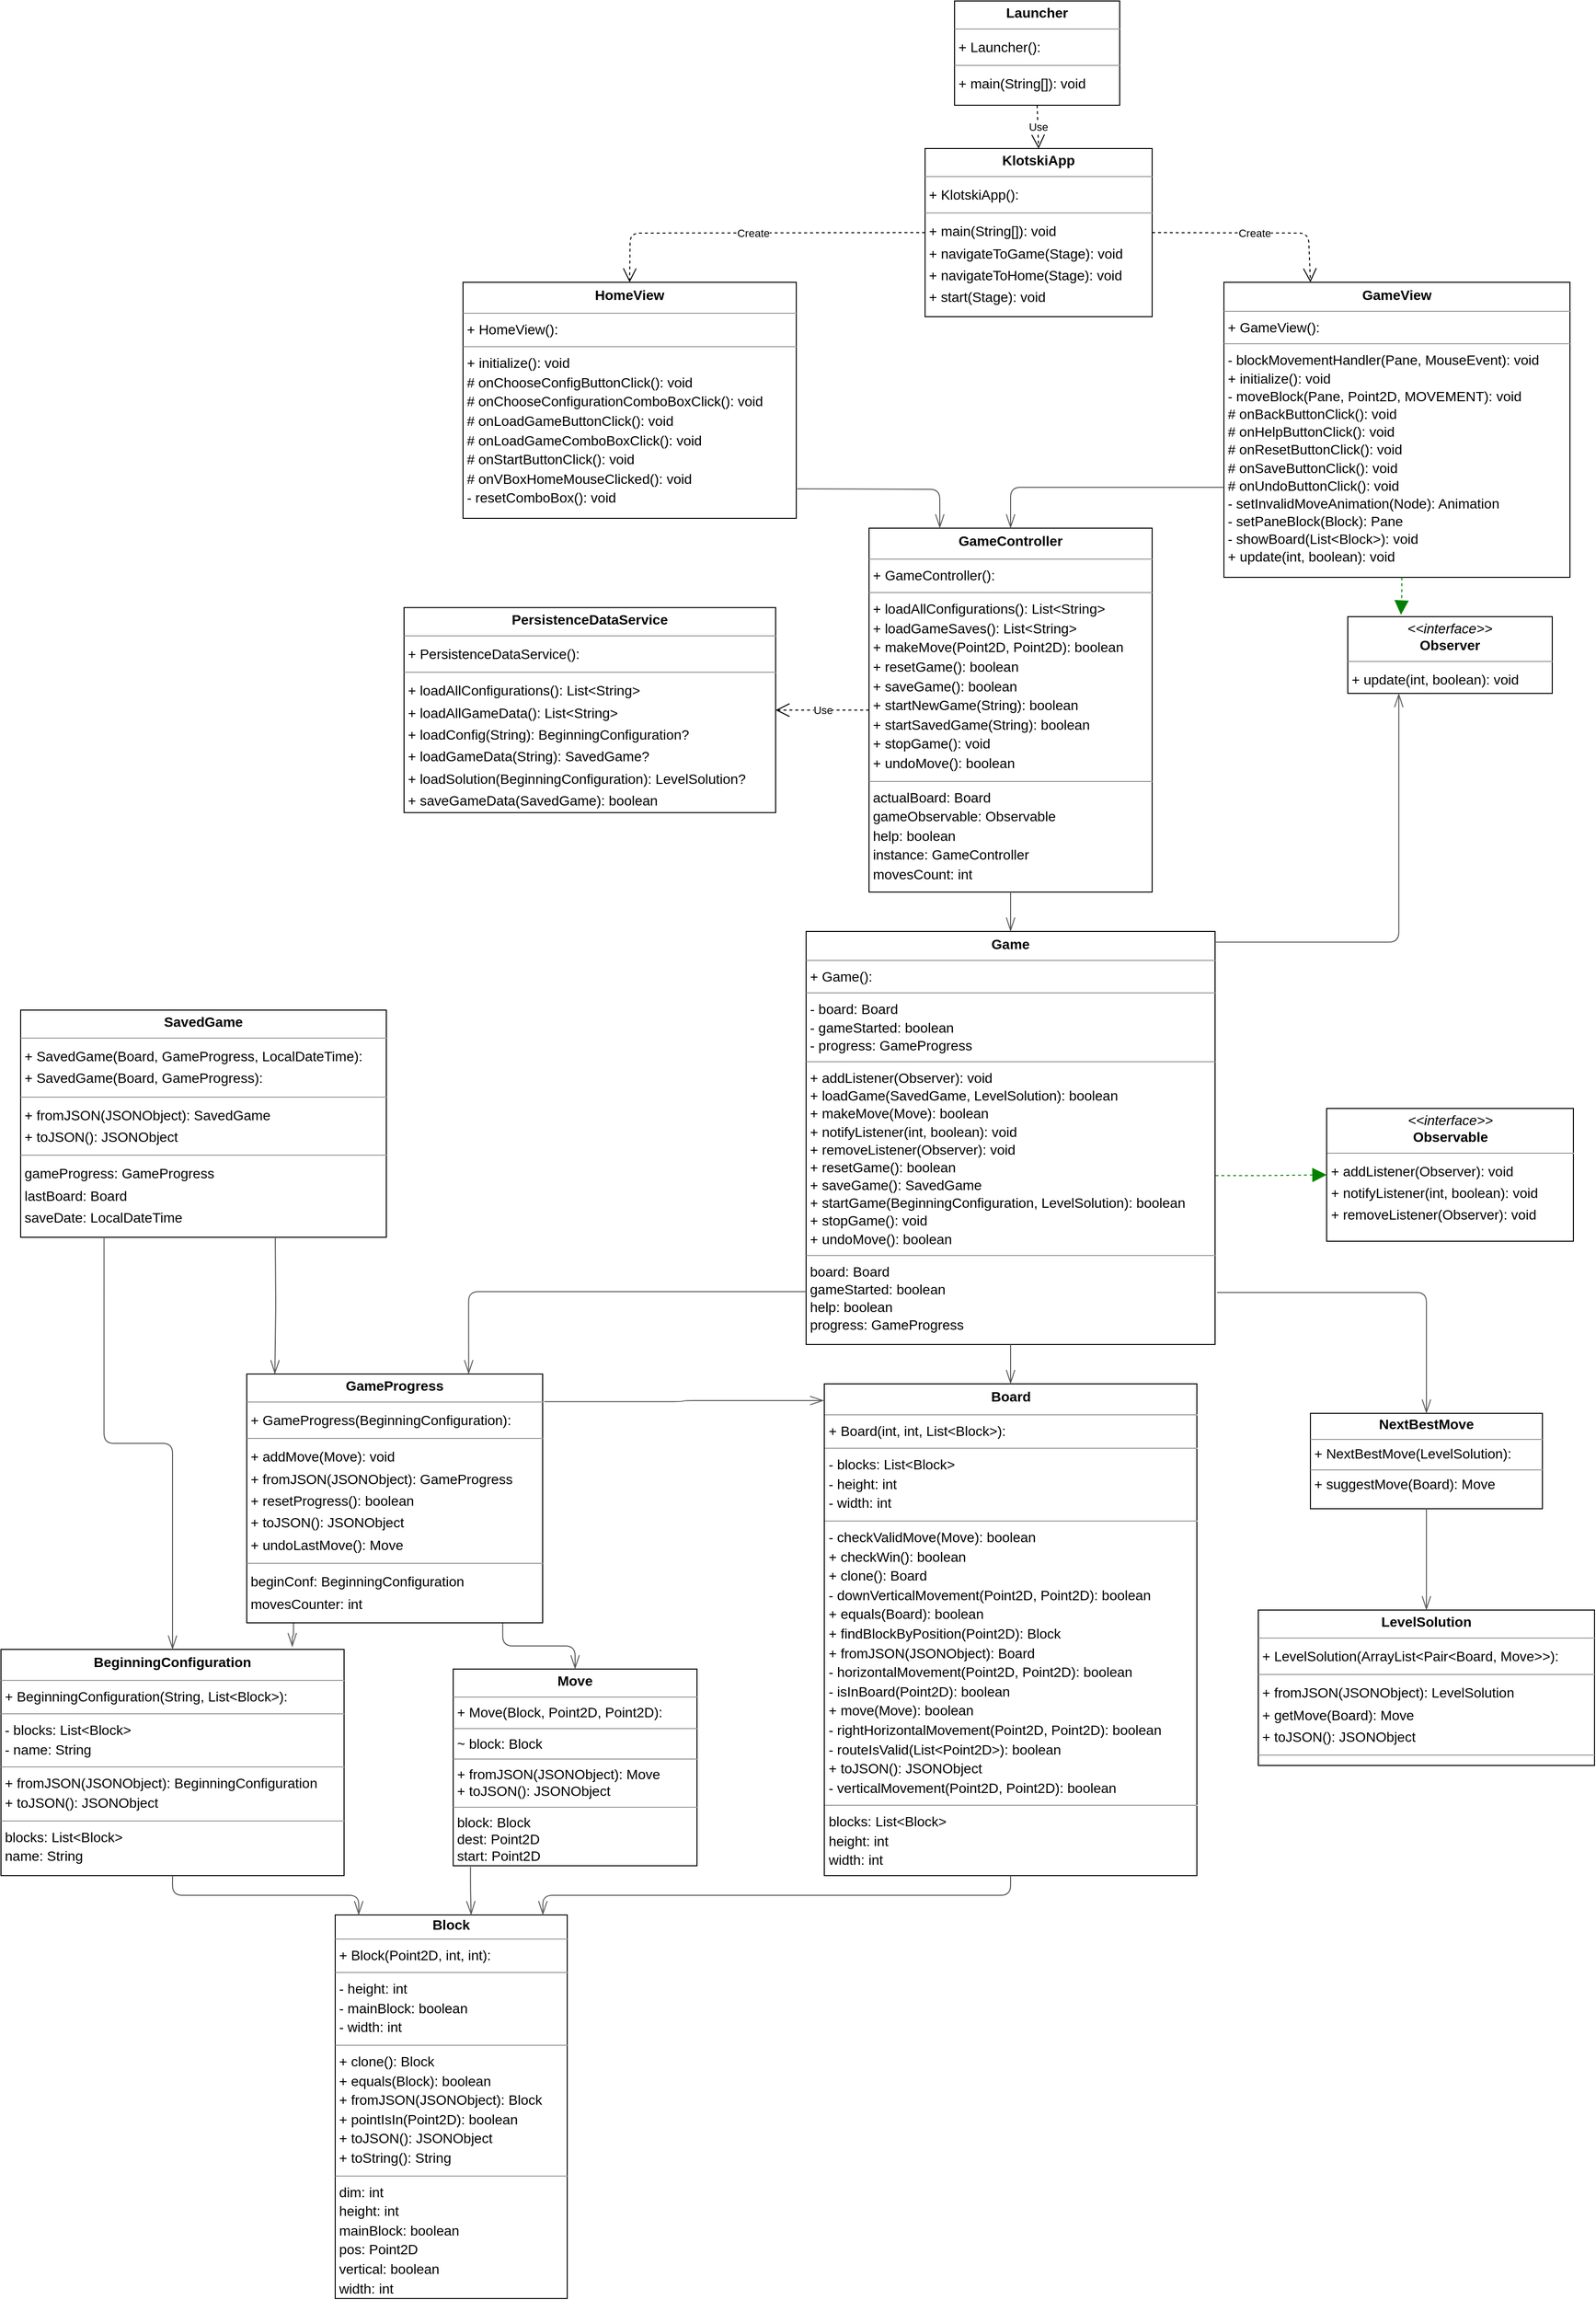 <mxfile version="21.3.8" type="device">
  <diagram id="OW5FWZqznEHbSN0AupRL" name="Pagina-1">
    <mxGraphModel dx="5254" dy="4322" grid="1" gridSize="10" guides="1" tooltips="1" connect="1" arrows="1" fold="1" page="1" pageScale="1" pageWidth="1654" pageHeight="2336" background="none" math="0" shadow="0">
      <root>
        <mxCell id="0" />
        <mxCell id="1" parent="0" />
        <mxCell id="node8" value="&lt;p style=&quot;margin: 4px 0px 0px; text-align: center; line-height: 140%;&quot;&gt;&lt;b&gt;BeginningConfiguration&lt;/b&gt;&lt;/p&gt;&lt;hr style=&quot;line-height: 140%;&quot; size=&quot;1&quot;&gt;&lt;p style=&quot;margin: 0px 0px 0px 4px; line-height: 140%;&quot;&gt;+ BeginningConfiguration(String, List&amp;lt;Block&amp;gt;): &lt;/p&gt;&lt;hr style=&quot;line-height: 140%;&quot; size=&quot;1&quot;&gt;&lt;p style=&quot;margin: 0px 0px 0px 4px; line-height: 140%;&quot;&gt;- blocks: List&amp;lt;Block&amp;gt;&lt;br&gt;- name: String&lt;/p&gt;&lt;hr style=&quot;line-height: 140%;&quot; size=&quot;1&quot;&gt;&lt;p style=&quot;margin: 0px 0px 0px 4px; line-height: 140%;&quot;&gt;+ fromJSON(JSONObject): BeginningConfiguration&lt;br&gt;+ toJSON(): JSONObject&lt;/p&gt;&lt;hr style=&quot;line-height: 140%;&quot; size=&quot;1&quot;&gt;&lt;p style=&quot;margin: 0px 0px 0px 4px; line-height: 140%;&quot;&gt; blocks: List&amp;lt;Block&amp;gt;&lt;br&gt; name: String&lt;/p&gt;" style="verticalAlign=top;align=left;overflow=fill;fontSize=14;fontFamily=Helvetica;html=1;rounded=0;shadow=0;comic=0;labelBackgroundColor=none;strokeWidth=1;" parent="1" vertex="1">
          <mxGeometry x="-1630" y="-660" width="349" height="230" as="geometry" />
        </mxCell>
        <mxCell id="node14" value="&lt;p style=&quot;margin: 4px 0px 0px; text-align: center; line-height: 90%;&quot;&gt;&lt;b&gt;Block&lt;/b&gt;&lt;/p&gt;&lt;hr style=&quot;line-height: 140%;&quot; size=&quot;1&quot;&gt;&lt;p style=&quot;margin: 0px 0px 0px 4px; line-height: 140%;&quot;&gt;+ Block(Point2D, int, int): &lt;/p&gt;&lt;hr style=&quot;line-height: 140%;&quot; size=&quot;1&quot;&gt;&lt;p style=&quot;margin: 0px 0px 0px 4px; line-height: 140%;&quot;&gt;- height: int&lt;br&gt;- mainBlock: boolean&lt;br&gt;- width: int&lt;/p&gt;&lt;hr style=&quot;line-height: 140%;&quot; size=&quot;1&quot;&gt;&lt;p style=&quot;margin: 0px 0px 0px 4px; line-height: 140%;&quot;&gt;+ clone(): Block&lt;br&gt;+ equals(Block): boolean&lt;br&gt;+ fromJSON(JSONObject): Block&lt;br&gt;+ pointIsIn(Point2D): boolean&lt;br&gt;+ toJSON(): JSONObject&lt;br&gt;+ toString(): String&lt;/p&gt;&lt;hr style=&quot;line-height: 140%;&quot; size=&quot;1&quot;&gt;&lt;p style=&quot;margin: 0px 0px 0px 4px; line-height: 140%;&quot;&gt; dim: int&lt;br&gt; height: int&lt;br&gt; mainBlock: boolean&lt;br&gt; pos: Point2D&lt;br&gt; vertical: boolean&lt;br&gt; width: int&lt;/p&gt;" style="verticalAlign=top;align=left;overflow=fill;fontSize=14;fontFamily=Helvetica;html=1;rounded=0;shadow=0;comic=0;labelBackgroundColor=none;strokeWidth=1;" parent="1" vertex="1">
          <mxGeometry x="-1290" y="-390" width="236" height="390" as="geometry" />
        </mxCell>
        <mxCell id="node11" value="&lt;p style=&quot;margin: 4px 0px 0px; text-align: center; line-height: 140%;&quot;&gt;&lt;b&gt;Board&lt;/b&gt;&lt;/p&gt;&lt;hr style=&quot;line-height: 140%;&quot; size=&quot;1&quot;&gt;&lt;p style=&quot;margin: 0px 0px 0px 4px; line-height: 140%;&quot;&gt;+ Board(int, int, List&amp;lt;Block&amp;gt;): &lt;/p&gt;&lt;hr style=&quot;line-height: 140%;&quot; size=&quot;1&quot;&gt;&lt;p style=&quot;margin: 0px 0px 0px 4px; line-height: 140%;&quot;&gt;- blocks: List&amp;lt;Block&amp;gt;&lt;br&gt;- height: int&lt;br&gt;- width: int&lt;/p&gt;&lt;hr style=&quot;line-height: 140%;&quot; size=&quot;1&quot;&gt;&lt;p style=&quot;margin: 0px 0px 0px 4px; line-height: 140%;&quot;&gt;- checkValidMove(Move): boolean&lt;br&gt;+ checkWin(): boolean&lt;br&gt;+ clone(): Board&lt;br&gt;- downVerticalMovement(Point2D, Point2D): boolean&lt;br&gt;+ equals(Board): boolean&lt;br&gt;+ findBlockByPosition(Point2D): Block&lt;br&gt;+ fromJSON(JSONObject): Board&lt;br&gt;- horizontalMovement(Point2D, Point2D): boolean&lt;br&gt;- isInBoard(Point2D): boolean&lt;br&gt;+ move(Move): boolean&lt;br&gt;- rightHorizontalMovement(Point2D, Point2D): boolean&lt;br&gt;- routeIsValid(List&amp;lt;Point2D&amp;gt;): boolean&lt;br&gt;+ toJSON(): JSONObject&lt;br&gt;- verticalMovement(Point2D, Point2D): boolean&lt;/p&gt;&lt;hr style=&quot;line-height: 140%;&quot; size=&quot;1&quot;&gt;&lt;p style=&quot;margin: 0px 0px 0px 4px; line-height: 140%;&quot;&gt; blocks: List&amp;lt;Block&amp;gt;&lt;br&gt; height: int&lt;br&gt; width: int&lt;/p&gt;" style="verticalAlign=top;align=left;overflow=fill;fontSize=14;fontFamily=Helvetica;html=1;rounded=0;shadow=0;comic=0;labelBackgroundColor=none;strokeWidth=1;" parent="1" vertex="1">
          <mxGeometry x="-792.5" y="-930" width="379" height="500" as="geometry" />
        </mxCell>
        <mxCell id="node16" value="&lt;p style=&quot;margin: 4px 0px 0px; text-align: center; line-height: 130%;&quot;&gt;&lt;b&gt;Game&lt;/b&gt;&lt;/p&gt;&lt;hr style=&quot;line-height: 130%;&quot; size=&quot;1&quot;&gt;&lt;p style=&quot;margin: 0px 0px 0px 4px; line-height: 130%;&quot;&gt;+ Game(): &lt;/p&gt;&lt;hr style=&quot;line-height: 130%;&quot; size=&quot;1&quot;&gt;&lt;p style=&quot;margin: 0px 0px 0px 4px; line-height: 130%;&quot;&gt;- board: Board&lt;br&gt;- gameStarted: boolean&lt;br&gt;- progress: GameProgress&lt;/p&gt;&lt;hr style=&quot;line-height: 130%;&quot; size=&quot;1&quot;&gt;&lt;p style=&quot;margin: 0px 0px 0px 4px; line-height: 130%;&quot;&gt;+ addListener(Observer): void&lt;br&gt;+ loadGame(SavedGame, LevelSolution): boolean&lt;br&gt;+ makeMove(Move): boolean&lt;br&gt;+ notifyListener(int, boolean): void&lt;br&gt;+ removeListener(Observer): void&lt;br&gt;+ resetGame(): boolean&lt;br&gt;+ saveGame(): SavedGame&lt;br&gt;+ startGame(BeginningConfiguration, LevelSolution): boolean&lt;br&gt;+ stopGame(): void&lt;br&gt;+ undoMove(): boolean&lt;/p&gt;&lt;hr style=&quot;line-height: 130%;&quot; size=&quot;1&quot;&gt;&lt;p style=&quot;margin: 0px 0px 0px 4px; line-height: 130%;&quot;&gt; board: Board&lt;br&gt; gameStarted: boolean&lt;br&gt; help: boolean&lt;br&gt; progress: GameProgress&lt;/p&gt;" style="verticalAlign=top;align=left;overflow=fill;fontSize=14;fontFamily=Helvetica;html=1;rounded=0;shadow=0;comic=0;labelBackgroundColor=none;strokeWidth=1;" parent="1" vertex="1">
          <mxGeometry x="-811" y="-1390" width="416" height="420" as="geometry" />
        </mxCell>
        <mxCell id="node2" value="&lt;p style=&quot;margin: 4px 0px 0px; text-align: center; line-height: 140%;&quot;&gt;&lt;b&gt;GameController&lt;/b&gt;&lt;/p&gt;&lt;hr style=&quot;line-height: 140%;&quot; size=&quot;1&quot;&gt;&lt;p style=&quot;margin: 0px 0px 0px 4px; line-height: 140%;&quot;&gt;+ GameController(): &lt;/p&gt;&lt;hr style=&quot;line-height: 140%;&quot; size=&quot;1&quot;&gt;&lt;p style=&quot;margin: 0px 0px 0px 4px; line-height: 140%;&quot;&gt;+ loadAllConfigurations(): List&amp;lt;String&amp;gt;&lt;br&gt;+ loadGameSaves(): List&amp;lt;String&amp;gt;&lt;br&gt;+ makeMove(Point2D, Point2D): boolean&lt;br&gt;+ resetGame(): boolean&lt;br&gt;+ saveGame(): boolean&lt;br&gt;+ startNewGame(String): boolean&lt;br&gt;+ startSavedGame(String): boolean&lt;br&gt;+ stopGame(): void&lt;br&gt;+ undoMove(): boolean&lt;/p&gt;&lt;hr style=&quot;line-height: 140%;&quot; size=&quot;1&quot;&gt;&lt;p style=&quot;margin: 0px 0px 0px 4px; line-height: 140%;&quot;&gt; actualBoard: Board&lt;br&gt; gameObservable: Observable&lt;br&gt; help: boolean&lt;br&gt; instance: GameController&lt;br&gt; movesCount: int&lt;/p&gt;" style="verticalAlign=top;align=left;overflow=fill;fontSize=14;fontFamily=Helvetica;html=1;rounded=0;shadow=0;comic=0;labelBackgroundColor=none;strokeWidth=1;" parent="1" vertex="1">
          <mxGeometry x="-747" y="-1800" width="288" height="370" as="geometry" />
        </mxCell>
        <mxCell id="node0" value="&lt;p style=&quot;margin: 4px 0px 0px; text-align: center; line-height: 130%;&quot;&gt;&lt;b&gt;GameView&lt;/b&gt;&lt;/p&gt;&lt;hr style=&quot;line-height: 130%;&quot; size=&quot;1&quot;&gt;&lt;p style=&quot;margin: 0px 0px 0px 4px; line-height: 130%;&quot;&gt;+ GameView(): &lt;/p&gt;&lt;hr style=&quot;line-height: 130%;&quot; size=&quot;1&quot;&gt;&lt;p style=&quot;margin: 0px 0px 0px 4px; line-height: 130%;&quot;&gt;- blockMovementHandler(Pane, MouseEvent): void&lt;br&gt;+ initialize(): void&lt;br&gt;- moveBlock(Pane, Point2D, MOVEMENT): void&lt;br&gt;# onBackButtonClick(): void&lt;br&gt;# onHelpButtonClick(): void&lt;br&gt;# onResetButtonClick(): void&lt;br&gt;# onSaveButtonClick(): void&lt;br&gt;# onUndoButtonClick(): void&lt;br&gt;- setInvalidMoveAnimation(Node): Animation&lt;br&gt;- setPaneBlock(Block): Pane&lt;br&gt;- showBoard(List&amp;lt;Block&amp;gt;): void&lt;br&gt;+ update(int, boolean): void&lt;/p&gt;" style="verticalAlign=top;align=left;overflow=fill;fontSize=14;fontFamily=Helvetica;html=1;rounded=0;shadow=0;comic=0;labelBackgroundColor=none;strokeWidth=1;" parent="1" vertex="1">
          <mxGeometry x="-386" y="-2050" width="352" height="300" as="geometry" />
        </mxCell>
        <mxCell id="node15" value="&lt;p style=&quot;margin: 4px 0px 0px; text-align: center; line-height: 140%;&quot;&gt;&lt;b&gt;HomeView&lt;/b&gt;&lt;/p&gt;&lt;hr style=&quot;line-height: 140%;&quot; size=&quot;1&quot;&gt;&lt;p style=&quot;margin: 0px 0px 0px 4px; line-height: 140%;&quot;&gt;+ HomeView(): &lt;/p&gt;&lt;hr style=&quot;line-height: 140%;&quot; size=&quot;1&quot;&gt;&lt;p style=&quot;margin: 0px 0px 0px 4px; line-height: 140%;&quot;&gt;+ initialize(): void&lt;br&gt;# onChooseConfigButtonClick(): void&lt;br&gt;# onChooseConfigurationComboBoxClick(): void&lt;br&gt;# onLoadGameButtonClick(): void&lt;br&gt;# onLoadGameComboBoxClick(): void&lt;br&gt;# onStartButtonClick(): void&lt;br&gt;# onVBoxHomeMouseClicked(): void&lt;br&gt;- resetComboBox(): void&lt;/p&gt;" style="verticalAlign=top;align=left;overflow=fill;fontSize=14;fontFamily=Helvetica;html=1;rounded=0;shadow=0;comic=0;labelBackgroundColor=none;strokeWidth=1;" parent="1" vertex="1">
          <mxGeometry x="-1160" y="-2050" width="339" height="240" as="geometry" />
        </mxCell>
        <mxCell id="node12" value="&lt;p style=&quot;margin:0px;margin-top:4px;text-align:center;&quot;&gt;&lt;b&gt;KlotskiApp&lt;/b&gt;&lt;/p&gt;&lt;hr size=&quot;1&quot;/&gt;&lt;p style=&quot;margin:0 0 0 4px;line-height:1.6;&quot;&gt;+ KlotskiApp(): &lt;/p&gt;&lt;hr size=&quot;1&quot;/&gt;&lt;p style=&quot;margin:0 0 0 4px;line-height:1.6;&quot;&gt;+ main(String[]): void&lt;br/&gt;+ navigateToGame(Stage): void&lt;br/&gt;+ navigateToHome(Stage): void&lt;br/&gt;+ start(Stage): void&lt;/p&gt;" style="verticalAlign=top;align=left;overflow=fill;fontSize=14;fontFamily=Helvetica;html=1;rounded=0;shadow=0;comic=0;labelBackgroundColor=none;strokeWidth=1;" parent="1" vertex="1">
          <mxGeometry x="-690" y="-2186" width="231" height="171" as="geometry" />
        </mxCell>
        <mxCell id="node5" value="&lt;p style=&quot;margin:0px;margin-top:4px;text-align:center;&quot;&gt;&lt;b&gt;Launcher&lt;/b&gt;&lt;/p&gt;&lt;hr size=&quot;1&quot;/&gt;&lt;p style=&quot;margin:0 0 0 4px;line-height:1.6;&quot;&gt;+ Launcher(): &lt;/p&gt;&lt;hr size=&quot;1&quot;/&gt;&lt;p style=&quot;margin:0 0 0 4px;line-height:1.6;&quot;&gt;+ main(String[]): void&lt;/p&gt;" style="verticalAlign=top;align=left;overflow=fill;fontSize=14;fontFamily=Helvetica;html=1;rounded=0;shadow=0;comic=0;labelBackgroundColor=none;strokeWidth=1;" parent="1" vertex="1">
          <mxGeometry x="-660" y="-2336" width="168" height="106" as="geometry" />
        </mxCell>
        <mxCell id="node7" value="&lt;p style=&quot;margin:0px;margin-top:4px;text-align:center;&quot;&gt;&lt;b&gt;LevelSolution&lt;/b&gt;&lt;/p&gt;&lt;hr size=&quot;1&quot;/&gt;&lt;p style=&quot;margin:0 0 0 4px;line-height:1.6;&quot;&gt;+ LevelSolution(ArrayList&amp;lt;Pair&amp;lt;Board, Move&amp;gt;&amp;gt;): &lt;/p&gt;&lt;hr size=&quot;1&quot;/&gt;&lt;p style=&quot;margin:0 0 0 4px;line-height:1.6;&quot;&gt;+ fromJSON(JSONObject): LevelSolution&lt;br/&gt;+ getMove(Board): Move&lt;br/&gt;+ toJSON(): JSONObject&lt;/p&gt;&lt;hr size=&quot;1&quot;/&gt;&lt;p style=&quot;margin:0 0 0 4px;line-height:1.6;&quot;&gt; boardsMovs: ArrayList&amp;lt;Pair&amp;lt;Board, Move&amp;gt;&amp;gt;&lt;/p&gt;" style="verticalAlign=top;align=left;overflow=fill;fontSize=14;fontFamily=Helvetica;html=1;rounded=0;shadow=0;comic=0;labelBackgroundColor=none;strokeWidth=1;" parent="1" vertex="1">
          <mxGeometry x="-351" y="-700" width="342" height="158" as="geometry" />
        </mxCell>
        <mxCell id="node13" value="&lt;p style=&quot;margin: 4px 0px 0px; text-align: center; line-height: 120%;&quot;&gt;&lt;b&gt;Move&lt;/b&gt;&lt;/p&gt;&lt;hr style=&quot;line-height: 120%;&quot; size=&quot;1&quot;&gt;&lt;p style=&quot;margin: 0px 0px 0px 4px; line-height: 120%;&quot;&gt;+ Move(Block, Point2D, Point2D): &lt;/p&gt;&lt;hr style=&quot;line-height: 120%;&quot; size=&quot;1&quot;&gt;&lt;p style=&quot;margin: 0px 0px 0px 4px; line-height: 120%;&quot;&gt;~ block: Block&lt;/p&gt;&lt;hr style=&quot;line-height: 120%;&quot; size=&quot;1&quot;&gt;&lt;p style=&quot;margin: 0px 0px 0px 4px; line-height: 120%;&quot;&gt;+ fromJSON(JSONObject): Move&lt;br&gt;+ toJSON(): JSONObject&lt;/p&gt;&lt;hr style=&quot;line-height: 120%;&quot; size=&quot;1&quot;&gt;&lt;p style=&quot;margin: 0px 0px 0px 4px; line-height: 120%;&quot;&gt; block: Block&lt;br&gt; dest: Point2D&lt;br&gt; start: Point2D&lt;/p&gt;" style="verticalAlign=top;align=left;overflow=fill;fontSize=14;fontFamily=Helvetica;html=1;rounded=0;shadow=0;comic=0;labelBackgroundColor=none;strokeWidth=1;" parent="1" vertex="1">
          <mxGeometry x="-1170" y="-640" width="248" height="200" as="geometry" />
        </mxCell>
        <mxCell id="node1" value="&lt;p style=&quot;margin: 4px 0px 0px; text-align: center; line-height: 110%;&quot;&gt;&lt;b&gt;NextBestMove&lt;/b&gt;&lt;/p&gt;&lt;hr style=&quot;line-height: 110%;&quot; size=&quot;1&quot;&gt;&lt;p style=&quot;margin: 0px 0px 0px 4px; line-height: 110%;&quot;&gt;+ NextBestMove(LevelSolution): &lt;/p&gt;&lt;hr style=&quot;line-height: 110%;&quot; size=&quot;1&quot;&gt;&lt;p style=&quot;margin: 0px 0px 0px 4px; line-height: 110%;&quot;&gt;+ suggestMove(Board): Move&lt;/p&gt;" style="verticalAlign=top;align=left;overflow=fill;fontSize=14;fontFamily=Helvetica;html=1;rounded=0;shadow=0;comic=0;labelBackgroundColor=none;strokeWidth=1;" parent="1" vertex="1">
          <mxGeometry x="-298" y="-900" width="236" height="97" as="geometry" />
        </mxCell>
        <mxCell id="node6" value="&lt;p style=&quot;margin:0px;margin-top:4px;text-align:center;&quot;&gt;&lt;i&gt;&amp;lt;&amp;lt;interface&amp;gt;&amp;gt;&lt;/i&gt;&lt;br/&gt;&lt;b&gt;Observable&lt;/b&gt;&lt;/p&gt;&lt;hr size=&quot;1&quot;/&gt;&lt;p style=&quot;margin:0 0 0 4px;line-height:1.6;&quot;&gt;+ addListener(Observer): void&lt;br/&gt;+ notifyListener(int, boolean): void&lt;br/&gt;+ removeListener(Observer): void&lt;/p&gt;" style="verticalAlign=top;align=left;overflow=fill;fontSize=14;fontFamily=Helvetica;html=1;rounded=0;shadow=0;comic=0;labelBackgroundColor=none;strokeWidth=1;" parent="1" vertex="1">
          <mxGeometry x="-281.5" y="-1210" width="251" height="135" as="geometry" />
        </mxCell>
        <mxCell id="node4" value="&lt;p style=&quot;margin:0px;margin-top:4px;text-align:center;&quot;&gt;&lt;i&gt;&amp;lt;&amp;lt;interface&amp;gt;&amp;gt;&lt;/i&gt;&lt;br/&gt;&lt;b&gt;Observer&lt;/b&gt;&lt;/p&gt;&lt;hr size=&quot;1&quot;/&gt;&lt;p style=&quot;margin:0 0 0 4px;line-height:1.6;&quot;&gt;+ update(int, boolean): void&lt;/p&gt;" style="verticalAlign=top;align=left;overflow=fill;fontSize=14;fontFamily=Helvetica;html=1;rounded=0;shadow=0;comic=0;labelBackgroundColor=none;strokeWidth=1;" parent="1" vertex="1">
          <mxGeometry x="-260" y="-1710" width="208" height="78" as="geometry" />
        </mxCell>
        <mxCell id="node9" value="&lt;p style=&quot;margin:0px;margin-top:4px;text-align:center;&quot;&gt;&lt;b&gt;PersistenceDataService&lt;/b&gt;&lt;/p&gt;&lt;hr size=&quot;1&quot;/&gt;&lt;p style=&quot;margin:0 0 0 4px;line-height:1.6;&quot;&gt;+ PersistenceDataService(): &lt;/p&gt;&lt;hr size=&quot;1&quot;/&gt;&lt;p style=&quot;margin:0 0 0 4px;line-height:1.6;&quot;&gt;+ loadAllConfigurations(): List&amp;lt;String&amp;gt;&lt;br/&gt;+ loadAllGameData(): List&amp;lt;String&amp;gt;&lt;br/&gt;+ loadConfig(String): BeginningConfiguration?&lt;br/&gt;+ loadGameData(String): SavedGame?&lt;br/&gt;+ loadSolution(BeginningConfiguration): LevelSolution?&lt;br/&gt;+ saveGameData(SavedGame): boolean&lt;br/&gt;+ saveSolution(LevelSolution, String): boolean&lt;/p&gt;" style="verticalAlign=top;align=left;overflow=fill;fontSize=14;fontFamily=Helvetica;html=1;rounded=0;shadow=0;comic=0;labelBackgroundColor=none;strokeWidth=1;" parent="1" vertex="1">
          <mxGeometry x="-1220" y="-1719.25" width="378" height="208.5" as="geometry" />
        </mxCell>
        <mxCell id="node10" value="&lt;p style=&quot;margin:0px;margin-top:4px;text-align:center;&quot;&gt;&lt;b&gt;SavedGame&lt;/b&gt;&lt;/p&gt;&lt;hr size=&quot;1&quot;/&gt;&lt;p style=&quot;margin:0 0 0 4px;line-height:1.6;&quot;&gt;+ SavedGame(Board, GameProgress, LocalDateTime): &lt;br/&gt;+ SavedGame(Board, GameProgress): &lt;/p&gt;&lt;hr size=&quot;1&quot;/&gt;&lt;p style=&quot;margin:0 0 0 4px;line-height:1.6;&quot;&gt;+ fromJSON(JSONObject): SavedGame&lt;br/&gt;+ toJSON(): JSONObject&lt;/p&gt;&lt;hr size=&quot;1&quot;/&gt;&lt;p style=&quot;margin:0 0 0 4px;line-height:1.6;&quot;&gt; gameProgress: GameProgress&lt;br/&gt; lastBoard: Board&lt;br/&gt; saveDate: LocalDateTime&lt;/p&gt;" style="verticalAlign=top;align=left;overflow=fill;fontSize=14;fontFamily=Helvetica;html=1;rounded=0;shadow=0;comic=0;labelBackgroundColor=none;strokeWidth=1;" parent="1" vertex="1">
          <mxGeometry x="-1610" y="-1310" width="372" height="231" as="geometry" />
        </mxCell>
        <mxCell id="edge5" value="" style="html=1;rounded=1;edgeStyle=orthogonalEdgeStyle;dashed=0;startArrow=diamondThinstartSize=12;endArrow=openThin;endSize=12;strokeColor=#595959;exitX=0.500;exitY=1.000;exitDx=0;exitDy=0;entryX=0.110;entryY=0.011;entryDx=0;entryDy=0;" parent="1" source="node8" target="node14" edge="1">
          <mxGeometry width="50" height="50" relative="1" as="geometry">
            <Array as="points" />
          </mxGeometry>
        </mxCell>
        <mxCell id="edge8" value="" style="html=1;rounded=1;edgeStyle=orthogonalEdgeStyle;dashed=0;startArrow=diamondThinstartSize=12;endArrow=openThin;endSize=12;strokeColor=#595959;exitX=0.500;exitY=1.000;exitDx=0;exitDy=0;entryX=0.895;entryY=0.000;entryDx=0;entryDy=0;" parent="1" source="node11" target="node14" edge="1">
          <mxGeometry width="50" height="50" relative="1" as="geometry">
            <Array as="points" />
          </mxGeometry>
        </mxCell>
        <mxCell id="edge12" value="" style="html=1;rounded=1;edgeStyle=orthogonalEdgeStyle;dashed=0;startArrow=diamondThinstartSize=12;endArrow=openThin;endSize=12;strokeColor=#595959;entryX=0.500;entryY=0.000;entryDx=0;entryDy=0;exitX=0.5;exitY=1;exitDx=0;exitDy=0;" parent="1" source="node16" target="node11" edge="1">
          <mxGeometry width="50" height="50" relative="1" as="geometry">
            <Array as="points" />
            <mxPoint x="-650" y="174" as="sourcePoint" />
          </mxGeometry>
        </mxCell>
        <mxCell id="edge11" value="" style="html=1;rounded=1;edgeStyle=orthogonalEdgeStyle;dashed=0;startArrow=diamondThinstartSize=12;endArrow=openThin;endSize=12;strokeColor=#595959;exitX=0;exitY=0.872;exitDx=0;exitDy=0;entryX=0.75;entryY=0;entryDx=0;entryDy=0;exitPerimeter=0;" parent="1" source="node16" target="node3" edge="1">
          <mxGeometry width="50" height="50" relative="1" as="geometry">
            <Array as="points" />
          </mxGeometry>
        </mxCell>
        <mxCell id="edge15" value="" style="html=1;rounded=1;edgeStyle=orthogonalEdgeStyle;dashed=0;startArrow=diamondThinstartSize=12;endArrow=openThin;endSize=12;strokeColor=#595959;exitX=1.005;exitY=0.874;exitDx=0;exitDy=0;entryX=0.500;entryY=0.000;entryDx=0;entryDy=0;exitPerimeter=0;" parent="1" source="node16" target="node1" edge="1">
          <mxGeometry width="50" height="50" relative="1" as="geometry">
            <Array as="points" />
          </mxGeometry>
        </mxCell>
        <mxCell id="edge1" value="" style="html=1;rounded=1;edgeStyle=orthogonalEdgeStyle;dashed=1;startArrow=none;endArrow=block;endSize=12;strokeColor=#008200;exitX=1.001;exitY=0.591;exitDx=0;exitDy=0;entryX=0.000;entryY=0.500;entryDx=0;entryDy=0;exitPerimeter=0;" parent="1" source="node16" target="node6" edge="1">
          <mxGeometry width="50" height="50" relative="1" as="geometry">
            <Array as="points" />
          </mxGeometry>
        </mxCell>
        <mxCell id="edge14" value="" style="html=1;rounded=1;edgeStyle=orthogonalEdgeStyle;dashed=0;startArrow=diamondThinstartSize=12;endArrow=openThin;endSize=12;strokeColor=#595959;exitX=1.000;exitY=0.026;exitDx=0;exitDy=0;entryX=0.250;entryY=0.999;entryDx=0;entryDy=0;" parent="1" source="node16" target="node4" edge="1">
          <mxGeometry width="50" height="50" relative="1" as="geometry">
            <Array as="points" />
          </mxGeometry>
        </mxCell>
        <mxCell id="edge2" value="" style="html=1;rounded=1;edgeStyle=orthogonalEdgeStyle;dashed=0;startArrow=diamondThinstartSize=12;endArrow=openThin;endSize=12;strokeColor=#595959;exitX=0.500;exitY=1.000;exitDx=0;exitDy=0;entryX=0.500;entryY=0.000;entryDx=0;entryDy=0;" parent="1" source="node2" target="node16" edge="1">
          <mxGeometry width="50" height="50" relative="1" as="geometry">
            <Array as="points" />
          </mxGeometry>
        </mxCell>
        <mxCell id="edge6" value="" style="html=1;rounded=1;edgeStyle=orthogonalEdgeStyle;dashed=0;startArrow=diamondThinstartSize=12;endArrow=openThin;endSize=12;strokeColor=#595959;exitX=0.158;exitY=1.000;exitDx=0;exitDy=0;entryX=0.849;entryY=-0.011;entryDx=0;entryDy=0;entryPerimeter=0;" parent="1" source="node3" target="node8" edge="1">
          <mxGeometry width="50" height="50" relative="1" as="geometry">
            <Array as="points" />
          </mxGeometry>
        </mxCell>
        <mxCell id="edge3" value="" style="html=1;rounded=1;edgeStyle=orthogonalEdgeStyle;dashed=0;startArrow=diamondThinstartSize=12;endArrow=openThin;endSize=12;strokeColor=#595959;exitX=0.865;exitY=0.994;exitDx=0;exitDy=0;entryX=0.500;entryY=0.000;entryDx=0;entryDy=0;exitPerimeter=0;" parent="1" source="node3" target="node13" edge="1">
          <mxGeometry width="50" height="50" relative="1" as="geometry">
            <Array as="points" />
          </mxGeometry>
        </mxCell>
        <mxCell id="edge9" value="" style="html=1;rounded=1;edgeStyle=orthogonalEdgeStyle;dashed=0;startArrow=diamondThinstartSize=12;endArrow=openThin;endSize=12;strokeColor=#595959;exitX=-0.002;exitY=0.695;exitDx=0;exitDy=0;entryX=0.500;entryY=0.000;entryDx=0;entryDy=0;exitPerimeter=0;" parent="1" source="node0" target="node2" edge="1">
          <mxGeometry width="50" height="50" relative="1" as="geometry">
            <Array as="points" />
          </mxGeometry>
        </mxCell>
        <mxCell id="edge0" value="" style="html=1;rounded=1;edgeStyle=orthogonalEdgeStyle;dashed=1;startArrow=none;endArrow=block;endSize=12;strokeColor=#008200;exitX=0.514;exitY=1;exitDx=0;exitDy=0;entryX=0.26;entryY=-0.026;entryDx=0;entryDy=0;entryPerimeter=0;exitPerimeter=0;" parent="1" source="node0" target="node4" edge="1">
          <mxGeometry width="50" height="50" relative="1" as="geometry">
            <Array as="points" />
          </mxGeometry>
        </mxCell>
        <mxCell id="edge4" value="" style="html=1;rounded=1;edgeStyle=orthogonalEdgeStyle;dashed=0;startArrow=diamondThinstartSize=12;endArrow=openThin;endSize=12;strokeColor=#595959;entryX=0.25;entryY=0;entryDx=0;entryDy=0;" parent="1" target="node2" edge="1">
          <mxGeometry width="50" height="50" relative="1" as="geometry">
            <Array as="points" />
            <mxPoint x="-766" y="-726" as="targetPoint" />
            <mxPoint x="-820" y="-1840" as="sourcePoint" />
          </mxGeometry>
        </mxCell>
        <mxCell id="edge7" value="" style="html=1;rounded=1;edgeStyle=orthogonalEdgeStyle;dashed=0;startArrow=diamondThinstartSize=12;endArrow=openThin;endSize=12;strokeColor=#595959;exitX=0.071;exitY=1.005;exitDx=0;exitDy=0;entryX=0.586;entryY=0.000;entryDx=0;entryDy=0;exitPerimeter=0;" parent="1" source="node13" target="node14" edge="1">
          <mxGeometry width="50" height="50" relative="1" as="geometry">
            <Array as="points" />
          </mxGeometry>
        </mxCell>
        <mxCell id="edge10" value="" style="html=1;rounded=1;edgeStyle=orthogonalEdgeStyle;dashed=0;startArrow=diamondThinstartSize=12;endArrow=openThin;endSize=12;strokeColor=#595959;exitX=0.500;exitY=1.000;exitDx=0;exitDy=0;entryX=0.500;entryY=0.000;entryDx=0;entryDy=0;" parent="1" source="node1" target="node7" edge="1">
          <mxGeometry width="50" height="50" relative="1" as="geometry">
            <Array as="points" />
          </mxGeometry>
        </mxCell>
        <mxCell id="edge16" value="" style="html=1;rounded=1;edgeStyle=orthogonalEdgeStyle;dashed=0;startArrow=diamondThinstartSize=12;endArrow=openThin;endSize=12;strokeColor=#595959;exitX=1.005;exitY=0.111;exitDx=0;exitDy=0;entryX=-0.001;entryY=0.034;entryDx=0;entryDy=0;exitPerimeter=0;entryPerimeter=0;" parent="1" source="node3" target="node11" edge="1">
          <mxGeometry width="50" height="50" relative="1" as="geometry">
            <Array as="points" />
          </mxGeometry>
        </mxCell>
        <mxCell id="edge13" value="" style="html=1;rounded=1;edgeStyle=orthogonalEdgeStyle;dashed=0;startArrow=diamondThinstartSize=12;endArrow=openThin;endSize=12;strokeColor=#595959;entryX=0.5;entryY=0;entryDx=0;entryDy=0;exitX=0.228;exitY=0.996;exitDx=0;exitDy=0;exitPerimeter=0;" parent="1" source="node10" edge="1" target="node8">
          <mxGeometry width="50" height="50" relative="1" as="geometry">
            <Array as="points" />
            <mxPoint x="-1430" y="450" as="targetPoint" />
            <mxPoint x="-1454" y="-1030" as="sourcePoint" />
          </mxGeometry>
        </mxCell>
        <mxCell id="qom05r-yQudLWFHHI4z3-1" value="Use" style="endArrow=open;endSize=12;dashed=1;html=1;rounded=0;exitX=0;exitY=0.5;exitDx=0;exitDy=0;entryX=1;entryY=0.5;entryDx=0;entryDy=0;" parent="1" source="node2" target="node9" edge="1">
          <mxGeometry width="160" relative="1" as="geometry">
            <mxPoint x="-1140" y="-346" as="sourcePoint" />
            <mxPoint x="-980" y="-346" as="targetPoint" />
          </mxGeometry>
        </mxCell>
        <mxCell id="qom05r-yQudLWFHHI4z3-2" value="Create" style="endArrow=open;endSize=12;dashed=1;html=1;rounded=1;exitX=0;exitY=0.5;exitDx=0;exitDy=0;entryX=0.5;entryY=0;entryDx=0;entryDy=0;" parent="1" source="node12" target="node15" edge="1">
          <mxGeometry width="160" relative="1" as="geometry">
            <mxPoint x="-740" y="-1276" as="sourcePoint" />
            <mxPoint x="-890" y="-1116" as="targetPoint" />
            <Array as="points">
              <mxPoint x="-990" y="-2100" />
            </Array>
          </mxGeometry>
        </mxCell>
        <mxCell id="qom05r-yQudLWFHHI4z3-3" value="Create" style="endArrow=open;endSize=12;dashed=1;html=1;entryX=0.25;entryY=0;entryDx=0;entryDy=0;rounded=1;exitX=1;exitY=0.5;exitDx=0;exitDy=0;" parent="1" source="node12" target="node0" edge="1">
          <mxGeometry width="160" relative="1" as="geometry">
            <mxPoint x="-500" y="-2016" as="sourcePoint" />
            <mxPoint x="-620" y="-1176" as="targetPoint" />
            <Array as="points">
              <mxPoint x="-300" y="-2100" />
            </Array>
          </mxGeometry>
        </mxCell>
        <mxCell id="qom05r-yQudLWFHHI4z3-4" value="Use" style="endArrow=open;endSize=12;dashed=1;html=1;rounded=0;entryX=0.5;entryY=0;entryDx=0;entryDy=0;exitX=0.5;exitY=1;exitDx=0;exitDy=0;" parent="1" source="node5" target="node12" edge="1">
          <mxGeometry width="160" relative="1" as="geometry">
            <mxPoint x="-680" y="-1526" as="sourcePoint" />
            <mxPoint x="-540" y="-1506" as="targetPoint" />
          </mxGeometry>
        </mxCell>
        <mxCell id="vMMgeW2UBoYrj-HaPnvI-1" value="" style="html=1;rounded=1;edgeStyle=orthogonalEdgeStyle;dashed=0;startArrow=diamondThinstartSize=12;endArrow=openThin;endSize=12;strokeColor=#595959;entryX=0.099;entryY=0.005;entryDx=0;entryDy=0;" edge="1" parent="1" target="node3">
          <mxGeometry width="50" height="50" relative="1" as="geometry">
            <Array as="points" />
            <mxPoint x="-1351" y="-1080" as="sourcePoint" />
            <mxPoint x="-864" y="-580" as="targetPoint" />
          </mxGeometry>
        </mxCell>
        <mxCell id="node3" value="&lt;p style=&quot;margin:0px;margin-top:4px;text-align:center;&quot;&gt;&lt;b&gt;GameProgress&lt;/b&gt;&lt;/p&gt;&lt;hr size=&quot;1&quot;/&gt;&lt;p style=&quot;margin:0 0 0 4px;line-height:1.6;&quot;&gt;+ GameProgress(BeginningConfiguration): &lt;/p&gt;&lt;hr size=&quot;1&quot;/&gt;&lt;p style=&quot;margin:0 0 0 4px;line-height:1.6;&quot;&gt;+ addMove(Move): void&lt;br/&gt;+ fromJSON(JSONObject): GameProgress&lt;br/&gt;+ resetProgress(): boolean&lt;br/&gt;+ toJSON(): JSONObject&lt;br/&gt;+ undoLastMove(): Move&lt;/p&gt;&lt;hr size=&quot;1&quot;/&gt;&lt;p style=&quot;margin:0 0 0 4px;line-height:1.6;&quot;&gt; beginConf: BeginningConfiguration&lt;br/&gt; movesCounter: int&lt;/p&gt;" style="verticalAlign=top;align=left;overflow=fill;fontSize=14;fontFamily=Helvetica;html=1;rounded=0;shadow=0;comic=0;labelBackgroundColor=none;strokeWidth=1;" parent="1" vertex="1">
          <mxGeometry x="-1380" y="-940" width="301" height="253" as="geometry" />
        </mxCell>
      </root>
    </mxGraphModel>
  </diagram>
</mxfile>
